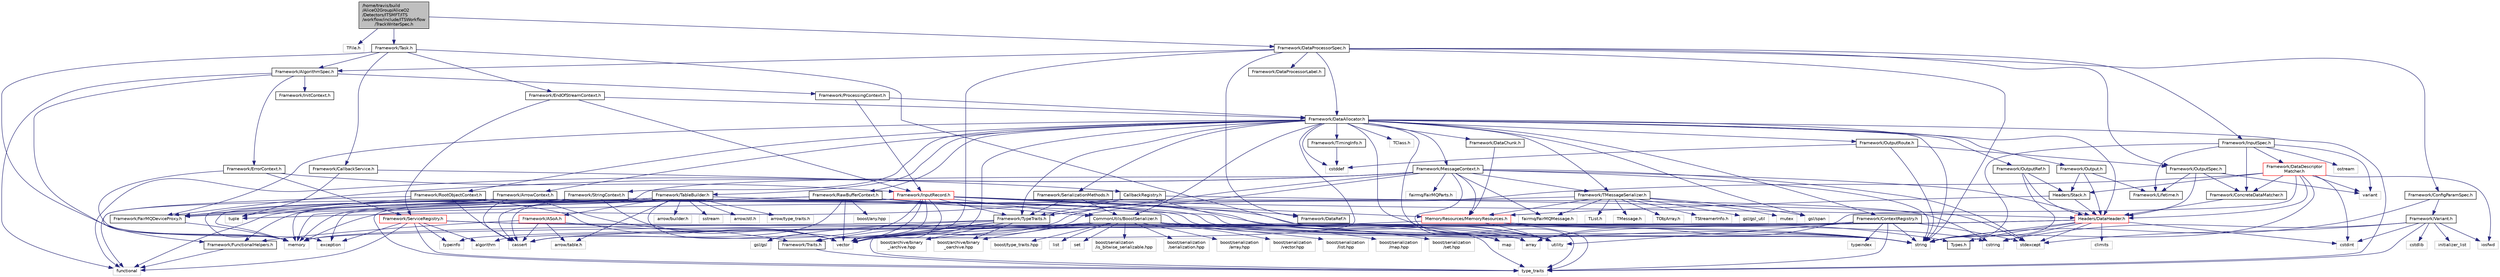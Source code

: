 digraph "/home/travis/build/AliceO2Group/AliceO2/Detectors/ITSMFT/ITS/workflow/include/ITSWorkflow/TrackWriterSpec.h"
{
 // INTERACTIVE_SVG=YES
  bgcolor="transparent";
  edge [fontname="Helvetica",fontsize="10",labelfontname="Helvetica",labelfontsize="10"];
  node [fontname="Helvetica",fontsize="10",shape=record];
  Node1 [label="/home/travis/build\l/AliceO2Group/AliceO2\l/Detectors/ITSMFT/ITS\l/workflow/include/ITSWorkflow\l/TrackWriterSpec.h",height=0.2,width=0.4,color="black", fillcolor="grey75", style="filled", fontcolor="black"];
  Node1 -> Node2 [color="midnightblue",fontsize="10",style="solid",fontname="Helvetica"];
  Node2 [label="TFile.h",height=0.2,width=0.4,color="grey75"];
  Node1 -> Node3 [color="midnightblue",fontsize="10",style="solid",fontname="Helvetica"];
  Node3 [label="Framework/DataProcessorSpec.h",height=0.2,width=0.4,color="black",URL="$d0/df4/DataProcessorSpec_8h.html"];
  Node3 -> Node4 [color="midnightblue",fontsize="10",style="solid",fontname="Helvetica"];
  Node4 [label="Framework/AlgorithmSpec.h",height=0.2,width=0.4,color="black",URL="$d0/d14/AlgorithmSpec_8h.html"];
  Node4 -> Node5 [color="midnightblue",fontsize="10",style="solid",fontname="Helvetica"];
  Node5 [label="Framework/ProcessingContext.h",height=0.2,width=0.4,color="black",URL="$de/d6a/ProcessingContext_8h.html"];
  Node5 -> Node6 [color="midnightblue",fontsize="10",style="solid",fontname="Helvetica"];
  Node6 [label="Framework/InputRecord.h",height=0.2,width=0.4,color="red",URL="$d6/d5c/InputRecord_8h.html"];
  Node6 -> Node7 [color="midnightblue",fontsize="10",style="solid",fontname="Helvetica"];
  Node7 [label="Framework/DataRef.h",height=0.2,width=0.4,color="black",URL="$d5/dfb/DataRef_8h.html"];
  Node6 -> Node8 [color="midnightblue",fontsize="10",style="solid",fontname="Helvetica"];
  Node8 [label="Framework/TypeTraits.h",height=0.2,width=0.4,color="black",URL="$d0/d95/TypeTraits_8h.html"];
  Node8 -> Node9 [color="midnightblue",fontsize="10",style="solid",fontname="Helvetica"];
  Node9 [label="type_traits",height=0.2,width=0.4,color="grey75"];
  Node8 -> Node10 [color="midnightblue",fontsize="10",style="solid",fontname="Helvetica"];
  Node10 [label="vector",height=0.2,width=0.4,color="grey75"];
  Node8 -> Node11 [color="midnightblue",fontsize="10",style="solid",fontname="Helvetica"];
  Node11 [label="memory",height=0.2,width=0.4,color="grey75"];
  Node8 -> Node12 [color="midnightblue",fontsize="10",style="solid",fontname="Helvetica"];
  Node12 [label="Framework/Traits.h",height=0.2,width=0.4,color="black",URL="$db/d31/Traits_8h.html"];
  Node12 -> Node9 [color="midnightblue",fontsize="10",style="solid",fontname="Helvetica"];
  Node8 -> Node13 [color="midnightblue",fontsize="10",style="solid",fontname="Helvetica"];
  Node13 [label="boost/archive/binary\l_iarchive.hpp",height=0.2,width=0.4,color="grey75"];
  Node8 -> Node14 [color="midnightblue",fontsize="10",style="solid",fontname="Helvetica"];
  Node14 [label="boost/archive/binary\l_oarchive.hpp",height=0.2,width=0.4,color="grey75"];
  Node8 -> Node15 [color="midnightblue",fontsize="10",style="solid",fontname="Helvetica"];
  Node15 [label="gsl/gsl",height=0.2,width=0.4,color="grey75"];
  Node6 -> Node12 [color="midnightblue",fontsize="10",style="solid",fontname="Helvetica"];
  Node6 -> Node16 [color="midnightblue",fontsize="10",style="solid",fontname="Helvetica"];
  Node16 [label="MemoryResources/MemoryResources.h",height=0.2,width=0.4,color="red",URL="$dc/d03/MemoryResources_8h.html"];
  Node16 -> Node17 [color="midnightblue",fontsize="10",style="solid",fontname="Helvetica"];
  Node17 [label="cstring",height=0.2,width=0.4,color="grey75"];
  Node16 -> Node18 [color="midnightblue",fontsize="10",style="solid",fontname="Helvetica"];
  Node18 [label="string",height=0.2,width=0.4,color="grey75"];
  Node16 -> Node9 [color="midnightblue",fontsize="10",style="solid",fontname="Helvetica"];
  Node16 -> Node19 [color="midnightblue",fontsize="10",style="solid",fontname="Helvetica"];
  Node19 [label="utility",height=0.2,width=0.4,color="grey75"];
  Node16 -> Node10 [color="midnightblue",fontsize="10",style="solid",fontname="Helvetica"];
  Node16 -> Node20 [color="midnightblue",fontsize="10",style="solid",fontname="Helvetica"];
  Node20 [label="Types.h",height=0.2,width=0.4,color="black",URL="$d7/df8/Types_8h.html"];
  Node6 -> Node21 [color="midnightblue",fontsize="10",style="solid",fontname="Helvetica"];
  Node21 [label="Headers/DataHeader.h",height=0.2,width=0.4,color="red",URL="$dc/dcd/DataHeader_8h.html"];
  Node21 -> Node22 [color="midnightblue",fontsize="10",style="solid",fontname="Helvetica"];
  Node22 [label="cstdint",height=0.2,width=0.4,color="grey75"];
  Node21 -> Node11 [color="midnightblue",fontsize="10",style="solid",fontname="Helvetica"];
  Node21 -> Node23 [color="midnightblue",fontsize="10",style="solid",fontname="Helvetica"];
  Node23 [label="cassert",height=0.2,width=0.4,color="grey75"];
  Node21 -> Node17 [color="midnightblue",fontsize="10",style="solid",fontname="Helvetica"];
  Node21 -> Node24 [color="midnightblue",fontsize="10",style="solid",fontname="Helvetica"];
  Node24 [label="algorithm",height=0.2,width=0.4,color="grey75"];
  Node21 -> Node25 [color="midnightblue",fontsize="10",style="solid",fontname="Helvetica"];
  Node25 [label="stdexcept",height=0.2,width=0.4,color="grey75"];
  Node21 -> Node18 [color="midnightblue",fontsize="10",style="solid",fontname="Helvetica"];
  Node21 -> Node26 [color="midnightblue",fontsize="10",style="solid",fontname="Helvetica"];
  Node26 [label="climits",height=0.2,width=0.4,color="grey75"];
  Node21 -> Node20 [color="midnightblue",fontsize="10",style="solid",fontname="Helvetica"];
  Node6 -> Node27 [color="midnightblue",fontsize="10",style="solid",fontname="Helvetica"];
  Node27 [label="CommonUtils/BoostSerializer.h",height=0.2,width=0.4,color="black",URL="$d7/d91/BoostSerializer_8h.html",tooltip="Templatised boost serializer/deserializer for containers and base types. "];
  Node27 -> Node19 [color="midnightblue",fontsize="10",style="solid",fontname="Helvetica"];
  Node27 -> Node9 [color="midnightblue",fontsize="10",style="solid",fontname="Helvetica"];
  Node27 -> Node28 [color="midnightblue",fontsize="10",style="solid",fontname="Helvetica"];
  Node28 [label="array",height=0.2,width=0.4,color="grey75"];
  Node27 -> Node10 [color="midnightblue",fontsize="10",style="solid",fontname="Helvetica"];
  Node27 -> Node29 [color="midnightblue",fontsize="10",style="solid",fontname="Helvetica"];
  Node29 [label="list",height=0.2,width=0.4,color="grey75"];
  Node27 -> Node30 [color="midnightblue",fontsize="10",style="solid",fontname="Helvetica"];
  Node30 [label="map",height=0.2,width=0.4,color="grey75"];
  Node27 -> Node31 [color="midnightblue",fontsize="10",style="solid",fontname="Helvetica"];
  Node31 [label="set",height=0.2,width=0.4,color="grey75"];
  Node27 -> Node13 [color="midnightblue",fontsize="10",style="solid",fontname="Helvetica"];
  Node27 -> Node14 [color="midnightblue",fontsize="10",style="solid",fontname="Helvetica"];
  Node27 -> Node32 [color="midnightblue",fontsize="10",style="solid",fontname="Helvetica"];
  Node32 [label="boost/serialization\l/is_bitwise_serializable.hpp",height=0.2,width=0.4,color="grey75"];
  Node27 -> Node33 [color="midnightblue",fontsize="10",style="solid",fontname="Helvetica"];
  Node33 [label="boost/serialization\l/serialization.hpp",height=0.2,width=0.4,color="grey75"];
  Node27 -> Node34 [color="midnightblue",fontsize="10",style="solid",fontname="Helvetica"];
  Node34 [label="boost/serialization\l/array.hpp",height=0.2,width=0.4,color="grey75"];
  Node27 -> Node35 [color="midnightblue",fontsize="10",style="solid",fontname="Helvetica"];
  Node35 [label="boost/serialization\l/vector.hpp",height=0.2,width=0.4,color="grey75"];
  Node27 -> Node36 [color="midnightblue",fontsize="10",style="solid",fontname="Helvetica"];
  Node36 [label="boost/serialization\l/list.hpp",height=0.2,width=0.4,color="grey75"];
  Node27 -> Node37 [color="midnightblue",fontsize="10",style="solid",fontname="Helvetica"];
  Node37 [label="boost/serialization\l/map.hpp",height=0.2,width=0.4,color="grey75"];
  Node27 -> Node38 [color="midnightblue",fontsize="10",style="solid",fontname="Helvetica"];
  Node38 [label="boost/serialization\l/set.hpp",height=0.2,width=0.4,color="grey75"];
  Node27 -> Node39 [color="midnightblue",fontsize="10",style="solid",fontname="Helvetica"];
  Node39 [label="boost/type_traits.hpp",height=0.2,width=0.4,color="grey75"];
  Node6 -> Node15 [color="midnightblue",fontsize="10",style="solid",fontname="Helvetica"];
  Node6 -> Node18 [color="midnightblue",fontsize="10",style="solid",fontname="Helvetica"];
  Node6 -> Node10 [color="midnightblue",fontsize="10",style="solid",fontname="Helvetica"];
  Node6 -> Node17 [color="midnightblue",fontsize="10",style="solid",fontname="Helvetica"];
  Node6 -> Node23 [color="midnightblue",fontsize="10",style="solid",fontname="Helvetica"];
  Node6 -> Node40 [color="midnightblue",fontsize="10",style="solid",fontname="Helvetica"];
  Node40 [label="exception",height=0.2,width=0.4,color="grey75"];
  Node6 -> Node11 [color="midnightblue",fontsize="10",style="solid",fontname="Helvetica"];
  Node6 -> Node9 [color="midnightblue",fontsize="10",style="solid",fontname="Helvetica"];
  Node5 -> Node41 [color="midnightblue",fontsize="10",style="solid",fontname="Helvetica"];
  Node41 [label="Framework/DataAllocator.h",height=0.2,width=0.4,color="black",URL="$d1/d28/DataAllocator_8h.html"];
  Node41 -> Node42 [color="midnightblue",fontsize="10",style="solid",fontname="Helvetica"];
  Node42 [label="Framework/ContextRegistry.h",height=0.2,width=0.4,color="black",URL="$df/d2f/ContextRegistry_8h.html"];
  Node42 -> Node43 [color="midnightblue",fontsize="10",style="solid",fontname="Helvetica"];
  Node43 [label="typeinfo",height=0.2,width=0.4,color="grey75"];
  Node42 -> Node44 [color="midnightblue",fontsize="10",style="solid",fontname="Helvetica"];
  Node44 [label="typeindex",height=0.2,width=0.4,color="grey75"];
  Node42 -> Node9 [color="midnightblue",fontsize="10",style="solid",fontname="Helvetica"];
  Node42 -> Node18 [color="midnightblue",fontsize="10",style="solid",fontname="Helvetica"];
  Node42 -> Node25 [color="midnightblue",fontsize="10",style="solid",fontname="Helvetica"];
  Node42 -> Node10 [color="midnightblue",fontsize="10",style="solid",fontname="Helvetica"];
  Node42 -> Node19 [color="midnightblue",fontsize="10",style="solid",fontname="Helvetica"];
  Node42 -> Node28 [color="midnightblue",fontsize="10",style="solid",fontname="Helvetica"];
  Node41 -> Node45 [color="midnightblue",fontsize="10",style="solid",fontname="Helvetica"];
  Node45 [label="Framework/MessageContext.h",height=0.2,width=0.4,color="black",URL="$dc/dc4/MessageContext_8h.html"];
  Node45 -> Node46 [color="midnightblue",fontsize="10",style="solid",fontname="Helvetica"];
  Node46 [label="Framework/FairMQDeviceProxy.h",height=0.2,width=0.4,color="black",URL="$d8/d71/FairMQDeviceProxy_8h.html"];
  Node46 -> Node11 [color="midnightblue",fontsize="10",style="solid",fontname="Helvetica"];
  Node45 -> Node8 [color="midnightblue",fontsize="10",style="solid",fontname="Helvetica"];
  Node45 -> Node47 [color="midnightblue",fontsize="10",style="solid",fontname="Helvetica"];
  Node47 [label="Framework/TMessageSerializer.h",height=0.2,width=0.4,color="black",URL="$d8/d3c/TMessageSerializer_8h.html"];
  Node47 -> Node48 [color="midnightblue",fontsize="10",style="solid",fontname="Helvetica"];
  Node48 [label="fairmq/FairMQMessage.h",height=0.2,width=0.4,color="grey75"];
  Node47 -> Node49 [color="midnightblue",fontsize="10",style="solid",fontname="Helvetica"];
  Node49 [label="TList.h",height=0.2,width=0.4,color="grey75"];
  Node47 -> Node50 [color="midnightblue",fontsize="10",style="solid",fontname="Helvetica"];
  Node50 [label="TMessage.h",height=0.2,width=0.4,color="grey75"];
  Node47 -> Node51 [color="midnightblue",fontsize="10",style="solid",fontname="Helvetica"];
  Node51 [label="TObjArray.h",height=0.2,width=0.4,color="grey75"];
  Node47 -> Node52 [color="midnightblue",fontsize="10",style="solid",fontname="Helvetica"];
  Node52 [label="TStreamerInfo.h",height=0.2,width=0.4,color="grey75"];
  Node47 -> Node53 [color="midnightblue",fontsize="10",style="solid",fontname="Helvetica"];
  Node53 [label="gsl/gsl_util",height=0.2,width=0.4,color="grey75"];
  Node47 -> Node54 [color="midnightblue",fontsize="10",style="solid",fontname="Helvetica"];
  Node54 [label="gsl/span",height=0.2,width=0.4,color="grey75"];
  Node47 -> Node11 [color="midnightblue",fontsize="10",style="solid",fontname="Helvetica"];
  Node47 -> Node55 [color="midnightblue",fontsize="10",style="solid",fontname="Helvetica"];
  Node55 [label="mutex",height=0.2,width=0.4,color="grey75"];
  Node47 -> Node16 [color="midnightblue",fontsize="10",style="solid",fontname="Helvetica"];
  Node45 -> Node16 [color="midnightblue",fontsize="10",style="solid",fontname="Helvetica"];
  Node45 -> Node21 [color="midnightblue",fontsize="10",style="solid",fontname="Helvetica"];
  Node45 -> Node48 [color="midnightblue",fontsize="10",style="solid",fontname="Helvetica"];
  Node45 -> Node56 [color="midnightblue",fontsize="10",style="solid",fontname="Helvetica"];
  Node56 [label="fairmq/FairMQParts.h",height=0.2,width=0.4,color="grey75"];
  Node45 -> Node10 [color="midnightblue",fontsize="10",style="solid",fontname="Helvetica"];
  Node45 -> Node23 [color="midnightblue",fontsize="10",style="solid",fontname="Helvetica"];
  Node45 -> Node18 [color="midnightblue",fontsize="10",style="solid",fontname="Helvetica"];
  Node45 -> Node9 [color="midnightblue",fontsize="10",style="solid",fontname="Helvetica"];
  Node45 -> Node25 [color="midnightblue",fontsize="10",style="solid",fontname="Helvetica"];
  Node45 -> Node57 [color="midnightblue",fontsize="10",style="solid",fontname="Helvetica"];
  Node57 [label="functional",height=0.2,width=0.4,color="grey75"];
  Node41 -> Node58 [color="midnightblue",fontsize="10",style="solid",fontname="Helvetica"];
  Node58 [label="Framework/RootObjectContext.h",height=0.2,width=0.4,color="black",URL="$d2/d80/RootObjectContext_8h.html"];
  Node58 -> Node46 [color="midnightblue",fontsize="10",style="solid",fontname="Helvetica"];
  Node58 -> Node10 [color="midnightblue",fontsize="10",style="solid",fontname="Helvetica"];
  Node58 -> Node23 [color="midnightblue",fontsize="10",style="solid",fontname="Helvetica"];
  Node58 -> Node18 [color="midnightblue",fontsize="10",style="solid",fontname="Helvetica"];
  Node58 -> Node11 [color="midnightblue",fontsize="10",style="solid",fontname="Helvetica"];
  Node41 -> Node59 [color="midnightblue",fontsize="10",style="solid",fontname="Helvetica"];
  Node59 [label="Framework/StringContext.h",height=0.2,width=0.4,color="black",URL="$dd/df6/StringContext_8h.html"];
  Node59 -> Node46 [color="midnightblue",fontsize="10",style="solid",fontname="Helvetica"];
  Node59 -> Node10 [color="midnightblue",fontsize="10",style="solid",fontname="Helvetica"];
  Node59 -> Node23 [color="midnightblue",fontsize="10",style="solid",fontname="Helvetica"];
  Node59 -> Node18 [color="midnightblue",fontsize="10",style="solid",fontname="Helvetica"];
  Node59 -> Node11 [color="midnightblue",fontsize="10",style="solid",fontname="Helvetica"];
  Node41 -> Node60 [color="midnightblue",fontsize="10",style="solid",fontname="Helvetica"];
  Node60 [label="Framework/ArrowContext.h",height=0.2,width=0.4,color="black",URL="$d8/da2/ArrowContext_8h.html"];
  Node60 -> Node46 [color="midnightblue",fontsize="10",style="solid",fontname="Helvetica"];
  Node60 -> Node23 [color="midnightblue",fontsize="10",style="solid",fontname="Helvetica"];
  Node60 -> Node57 [color="midnightblue",fontsize="10",style="solid",fontname="Helvetica"];
  Node60 -> Node11 [color="midnightblue",fontsize="10",style="solid",fontname="Helvetica"];
  Node60 -> Node18 [color="midnightblue",fontsize="10",style="solid",fontname="Helvetica"];
  Node60 -> Node10 [color="midnightblue",fontsize="10",style="solid",fontname="Helvetica"];
  Node41 -> Node61 [color="midnightblue",fontsize="10",style="solid",fontname="Helvetica"];
  Node61 [label="Framework/RawBufferContext.h",height=0.2,width=0.4,color="black",URL="$d8/d25/RawBufferContext_8h.html",tooltip=" "];
  Node61 -> Node46 [color="midnightblue",fontsize="10",style="solid",fontname="Helvetica"];
  Node61 -> Node27 [color="midnightblue",fontsize="10",style="solid",fontname="Helvetica"];
  Node61 -> Node10 [color="midnightblue",fontsize="10",style="solid",fontname="Helvetica"];
  Node61 -> Node23 [color="midnightblue",fontsize="10",style="solid",fontname="Helvetica"];
  Node61 -> Node18 [color="midnightblue",fontsize="10",style="solid",fontname="Helvetica"];
  Node61 -> Node11 [color="midnightblue",fontsize="10",style="solid",fontname="Helvetica"];
  Node61 -> Node62 [color="midnightblue",fontsize="10",style="solid",fontname="Helvetica"];
  Node62 [label="boost/any.hpp",height=0.2,width=0.4,color="grey75"];
  Node41 -> Node27 [color="midnightblue",fontsize="10",style="solid",fontname="Helvetica"];
  Node41 -> Node63 [color="midnightblue",fontsize="10",style="solid",fontname="Helvetica"];
  Node63 [label="Framework/Output.h",height=0.2,width=0.4,color="black",URL="$d3/ddf/Output_8h.html"];
  Node63 -> Node21 [color="midnightblue",fontsize="10",style="solid",fontname="Helvetica"];
  Node63 -> Node64 [color="midnightblue",fontsize="10",style="solid",fontname="Helvetica"];
  Node64 [label="Framework/Lifetime.h",height=0.2,width=0.4,color="black",URL="$dc/dca/Lifetime_8h.html"];
  Node63 -> Node65 [color="midnightblue",fontsize="10",style="solid",fontname="Helvetica"];
  Node65 [label="Headers/Stack.h",height=0.2,width=0.4,color="black",URL="$d4/d00/Headers_2include_2Headers_2Stack_8h.html"];
  Node65 -> Node16 [color="midnightblue",fontsize="10",style="solid",fontname="Helvetica"];
  Node65 -> Node21 [color="midnightblue",fontsize="10",style="solid",fontname="Helvetica"];
  Node41 -> Node66 [color="midnightblue",fontsize="10",style="solid",fontname="Helvetica"];
  Node66 [label="Framework/OutputRef.h",height=0.2,width=0.4,color="black",URL="$d6/d5a/OutputRef_8h.html"];
  Node66 -> Node21 [color="midnightblue",fontsize="10",style="solid",fontname="Helvetica"];
  Node66 -> Node65 [color="midnightblue",fontsize="10",style="solid",fontname="Helvetica"];
  Node66 -> Node18 [color="midnightblue",fontsize="10",style="solid",fontname="Helvetica"];
  Node41 -> Node67 [color="midnightblue",fontsize="10",style="solid",fontname="Helvetica"];
  Node67 [label="Framework/OutputRoute.h",height=0.2,width=0.4,color="black",URL="$d6/df4/OutputRoute_8h.html"];
  Node67 -> Node68 [color="midnightblue",fontsize="10",style="solid",fontname="Helvetica"];
  Node68 [label="Framework/OutputSpec.h",height=0.2,width=0.4,color="black",URL="$db/d2d/OutputSpec_8h.html"];
  Node68 -> Node21 [color="midnightblue",fontsize="10",style="solid",fontname="Helvetica"];
  Node68 -> Node64 [color="midnightblue",fontsize="10",style="solid",fontname="Helvetica"];
  Node68 -> Node69 [color="midnightblue",fontsize="10",style="solid",fontname="Helvetica"];
  Node69 [label="Framework/ConcreteDataMatcher.h",height=0.2,width=0.4,color="black",URL="$d0/d1b/ConcreteDataMatcher_8h.html"];
  Node69 -> Node21 [color="midnightblue",fontsize="10",style="solid",fontname="Helvetica"];
  Node68 -> Node70 [color="midnightblue",fontsize="10",style="solid",fontname="Helvetica"];
  Node70 [label="variant",height=0.2,width=0.4,color="grey75"];
  Node67 -> Node71 [color="midnightblue",fontsize="10",style="solid",fontname="Helvetica"];
  Node71 [label="cstddef",height=0.2,width=0.4,color="grey75"];
  Node67 -> Node18 [color="midnightblue",fontsize="10",style="solid",fontname="Helvetica"];
  Node41 -> Node72 [color="midnightblue",fontsize="10",style="solid",fontname="Helvetica"];
  Node72 [label="Framework/DataChunk.h",height=0.2,width=0.4,color="black",URL="$d7/d31/DataChunk_8h.html"];
  Node72 -> Node16 [color="midnightblue",fontsize="10",style="solid",fontname="Helvetica"];
  Node41 -> Node46 [color="midnightblue",fontsize="10",style="solid",fontname="Helvetica"];
  Node41 -> Node73 [color="midnightblue",fontsize="10",style="solid",fontname="Helvetica"];
  Node73 [label="Framework/TimingInfo.h",height=0.2,width=0.4,color="black",URL="$da/d2b/TimingInfo_8h.html"];
  Node73 -> Node71 [color="midnightblue",fontsize="10",style="solid",fontname="Helvetica"];
  Node41 -> Node47 [color="midnightblue",fontsize="10",style="solid",fontname="Helvetica"];
  Node41 -> Node8 [color="midnightblue",fontsize="10",style="solid",fontname="Helvetica"];
  Node41 -> Node12 [color="midnightblue",fontsize="10",style="solid",fontname="Helvetica"];
  Node41 -> Node74 [color="midnightblue",fontsize="10",style="solid",fontname="Helvetica"];
  Node74 [label="Framework/SerializationMethods.h",height=0.2,width=0.4,color="black",URL="$d1/d53/SerializationMethods_8h.html",tooltip="Type wrappers for enfording a specific serialization method. "];
  Node74 -> Node8 [color="midnightblue",fontsize="10",style="solid",fontname="Helvetica"];
  Node74 -> Node27 [color="midnightblue",fontsize="10",style="solid",fontname="Helvetica"];
  Node41 -> Node75 [color="midnightblue",fontsize="10",style="solid",fontname="Helvetica"];
  Node75 [label="Framework/TableBuilder.h",height=0.2,width=0.4,color="black",URL="$d5/d98/TableBuilder_8h.html"];
  Node75 -> Node76 [color="midnightblue",fontsize="10",style="solid",fontname="Helvetica"];
  Node76 [label="Framework/ASoA.h",height=0.2,width=0.4,color="red",URL="$de/d33/ASoA_8h.html"];
  Node76 -> Node77 [color="midnightblue",fontsize="10",style="solid",fontname="Helvetica"];
  Node77 [label="Framework/FunctionalHelpers.h",height=0.2,width=0.4,color="black",URL="$de/d9b/FunctionalHelpers_8h.html"];
  Node77 -> Node57 [color="midnightblue",fontsize="10",style="solid",fontname="Helvetica"];
  Node76 -> Node12 [color="midnightblue",fontsize="10",style="solid",fontname="Helvetica"];
  Node76 -> Node78 [color="midnightblue",fontsize="10",style="solid",fontname="Helvetica"];
  Node78 [label="arrow/table.h",height=0.2,width=0.4,color="grey75"];
  Node76 -> Node23 [color="midnightblue",fontsize="10",style="solid",fontname="Helvetica"];
  Node75 -> Node77 [color="midnightblue",fontsize="10",style="solid",fontname="Helvetica"];
  Node75 -> Node79 [color="midnightblue",fontsize="10",style="solid",fontname="Helvetica"];
  Node79 [label="sstream",height=0.2,width=0.4,color="grey75"];
  Node75 -> Node80 [color="midnightblue",fontsize="10",style="solid",fontname="Helvetica"];
  Node80 [label="arrow/stl.h",height=0.2,width=0.4,color="grey75"];
  Node75 -> Node81 [color="midnightblue",fontsize="10",style="solid",fontname="Helvetica"];
  Node81 [label="arrow/type_traits.h",height=0.2,width=0.4,color="grey75"];
  Node75 -> Node78 [color="midnightblue",fontsize="10",style="solid",fontname="Helvetica"];
  Node75 -> Node82 [color="midnightblue",fontsize="10",style="solid",fontname="Helvetica"];
  Node82 [label="arrow/builder.h",height=0.2,width=0.4,color="grey75"];
  Node75 -> Node57 [color="midnightblue",fontsize="10",style="solid",fontname="Helvetica"];
  Node75 -> Node10 [color="midnightblue",fontsize="10",style="solid",fontname="Helvetica"];
  Node75 -> Node18 [color="midnightblue",fontsize="10",style="solid",fontname="Helvetica"];
  Node75 -> Node11 [color="midnightblue",fontsize="10",style="solid",fontname="Helvetica"];
  Node75 -> Node83 [color="midnightblue",fontsize="10",style="solid",fontname="Helvetica"];
  Node83 [label="tuple",height=0.2,width=0.4,color="grey75"];
  Node41 -> Node21 [color="midnightblue",fontsize="10",style="solid",fontname="Helvetica"];
  Node41 -> Node84 [color="midnightblue",fontsize="10",style="solid",fontname="Helvetica"];
  Node84 [label="TClass.h",height=0.2,width=0.4,color="grey75"];
  Node41 -> Node54 [color="midnightblue",fontsize="10",style="solid",fontname="Helvetica"];
  Node41 -> Node10 [color="midnightblue",fontsize="10",style="solid",fontname="Helvetica"];
  Node41 -> Node30 [color="midnightblue",fontsize="10",style="solid",fontname="Helvetica"];
  Node41 -> Node18 [color="midnightblue",fontsize="10",style="solid",fontname="Helvetica"];
  Node41 -> Node19 [color="midnightblue",fontsize="10",style="solid",fontname="Helvetica"];
  Node41 -> Node9 [color="midnightblue",fontsize="10",style="solid",fontname="Helvetica"];
  Node41 -> Node71 [color="midnightblue",fontsize="10",style="solid",fontname="Helvetica"];
  Node4 -> Node85 [color="midnightblue",fontsize="10",style="solid",fontname="Helvetica"];
  Node85 [label="Framework/ErrorContext.h",height=0.2,width=0.4,color="black",URL="$d7/dad/ErrorContext_8h.html"];
  Node85 -> Node6 [color="midnightblue",fontsize="10",style="solid",fontname="Helvetica"];
  Node85 -> Node86 [color="midnightblue",fontsize="10",style="solid",fontname="Helvetica"];
  Node86 [label="Framework/ServiceRegistry.h",height=0.2,width=0.4,color="red",URL="$d8/d17/ServiceRegistry_8h.html"];
  Node86 -> Node24 [color="midnightblue",fontsize="10",style="solid",fontname="Helvetica"];
  Node86 -> Node28 [color="midnightblue",fontsize="10",style="solid",fontname="Helvetica"];
  Node86 -> Node40 [color="midnightblue",fontsize="10",style="solid",fontname="Helvetica"];
  Node86 -> Node57 [color="midnightblue",fontsize="10",style="solid",fontname="Helvetica"];
  Node86 -> Node18 [color="midnightblue",fontsize="10",style="solid",fontname="Helvetica"];
  Node86 -> Node9 [color="midnightblue",fontsize="10",style="solid",fontname="Helvetica"];
  Node86 -> Node43 [color="midnightblue",fontsize="10",style="solid",fontname="Helvetica"];
  Node85 -> Node40 [color="midnightblue",fontsize="10",style="solid",fontname="Helvetica"];
  Node4 -> Node87 [color="midnightblue",fontsize="10",style="solid",fontname="Helvetica"];
  Node87 [label="Framework/InitContext.h",height=0.2,width=0.4,color="black",URL="$d4/d2b/InitContext_8h.html"];
  Node4 -> Node77 [color="midnightblue",fontsize="10",style="solid",fontname="Helvetica"];
  Node4 -> Node57 [color="midnightblue",fontsize="10",style="solid",fontname="Helvetica"];
  Node3 -> Node88 [color="midnightblue",fontsize="10",style="solid",fontname="Helvetica"];
  Node88 [label="Framework/ConfigParamSpec.h",height=0.2,width=0.4,color="black",URL="$d0/d1c/ConfigParamSpec_8h.html"];
  Node88 -> Node89 [color="midnightblue",fontsize="10",style="solid",fontname="Helvetica"];
  Node89 [label="Framework/Variant.h",height=0.2,width=0.4,color="black",URL="$de/d56/Variant_8h.html"];
  Node89 -> Node9 [color="midnightblue",fontsize="10",style="solid",fontname="Helvetica"];
  Node89 -> Node17 [color="midnightblue",fontsize="10",style="solid",fontname="Helvetica"];
  Node89 -> Node22 [color="midnightblue",fontsize="10",style="solid",fontname="Helvetica"];
  Node89 -> Node90 [color="midnightblue",fontsize="10",style="solid",fontname="Helvetica"];
  Node90 [label="cstdlib",height=0.2,width=0.4,color="grey75"];
  Node89 -> Node25 [color="midnightblue",fontsize="10",style="solid",fontname="Helvetica"];
  Node89 -> Node91 [color="midnightblue",fontsize="10",style="solid",fontname="Helvetica"];
  Node91 [label="iosfwd",height=0.2,width=0.4,color="grey75"];
  Node89 -> Node92 [color="midnightblue",fontsize="10",style="solid",fontname="Helvetica"];
  Node92 [label="initializer_list",height=0.2,width=0.4,color="grey75"];
  Node88 -> Node18 [color="midnightblue",fontsize="10",style="solid",fontname="Helvetica"];
  Node3 -> Node41 [color="midnightblue",fontsize="10",style="solid",fontname="Helvetica"];
  Node3 -> Node93 [color="midnightblue",fontsize="10",style="solid",fontname="Helvetica"];
  Node93 [label="Framework/DataProcessorLabel.h",height=0.2,width=0.4,color="black",URL="$d1/df2/DataProcessorLabel_8h.html"];
  Node3 -> Node7 [color="midnightblue",fontsize="10",style="solid",fontname="Helvetica"];
  Node3 -> Node94 [color="midnightblue",fontsize="10",style="solid",fontname="Helvetica"];
  Node94 [label="Framework/InputSpec.h",height=0.2,width=0.4,color="black",URL="$d5/d3f/InputSpec_8h.html"];
  Node94 -> Node64 [color="midnightblue",fontsize="10",style="solid",fontname="Helvetica"];
  Node94 -> Node69 [color="midnightblue",fontsize="10",style="solid",fontname="Helvetica"];
  Node94 -> Node95 [color="midnightblue",fontsize="10",style="solid",fontname="Helvetica"];
  Node95 [label="Framework/DataDescriptor\lMatcher.h",height=0.2,width=0.4,color="red",URL="$d3/da3/DataDescriptorMatcher_8h.html"];
  Node95 -> Node69 [color="midnightblue",fontsize="10",style="solid",fontname="Helvetica"];
  Node95 -> Node21 [color="midnightblue",fontsize="10",style="solid",fontname="Helvetica"];
  Node95 -> Node65 [color="midnightblue",fontsize="10",style="solid",fontname="Helvetica"];
  Node95 -> Node28 [color="midnightblue",fontsize="10",style="solid",fontname="Helvetica"];
  Node95 -> Node22 [color="midnightblue",fontsize="10",style="solid",fontname="Helvetica"];
  Node95 -> Node91 [color="midnightblue",fontsize="10",style="solid",fontname="Helvetica"];
  Node95 -> Node18 [color="midnightblue",fontsize="10",style="solid",fontname="Helvetica"];
  Node95 -> Node70 [color="midnightblue",fontsize="10",style="solid",fontname="Helvetica"];
  Node95 -> Node10 [color="midnightblue",fontsize="10",style="solid",fontname="Helvetica"];
  Node94 -> Node18 [color="midnightblue",fontsize="10",style="solid",fontname="Helvetica"];
  Node94 -> Node96 [color="midnightblue",fontsize="10",style="solid",fontname="Helvetica"];
  Node96 [label="ostream",height=0.2,width=0.4,color="grey75"];
  Node94 -> Node70 [color="midnightblue",fontsize="10",style="solid",fontname="Helvetica"];
  Node3 -> Node68 [color="midnightblue",fontsize="10",style="solid",fontname="Helvetica"];
  Node3 -> Node18 [color="midnightblue",fontsize="10",style="solid",fontname="Helvetica"];
  Node3 -> Node10 [color="midnightblue",fontsize="10",style="solid",fontname="Helvetica"];
  Node1 -> Node97 [color="midnightblue",fontsize="10",style="solid",fontname="Helvetica"];
  Node97 [label="Framework/Task.h",height=0.2,width=0.4,color="black",URL="$df/d4f/Task_8h.html"];
  Node97 -> Node4 [color="midnightblue",fontsize="10",style="solid",fontname="Helvetica"];
  Node97 -> Node98 [color="midnightblue",fontsize="10",style="solid",fontname="Helvetica"];
  Node98 [label="Framework/CallbackService.h",height=0.2,width=0.4,color="black",URL="$d9/d7f/CallbackService_8h.html"];
  Node98 -> Node99 [color="midnightblue",fontsize="10",style="solid",fontname="Helvetica"];
  Node99 [label="CallbackRegistry.h",height=0.2,width=0.4,color="black",URL="$d7/d3e/CallbackRegistry_8h.html",tooltip="A generic registry for callbacks. "];
  Node99 -> Node8 [color="midnightblue",fontsize="10",style="solid",fontname="Helvetica"];
  Node99 -> Node83 [color="midnightblue",fontsize="10",style="solid",fontname="Helvetica"];
  Node99 -> Node25 [color="midnightblue",fontsize="10",style="solid",fontname="Helvetica"];
  Node99 -> Node19 [color="midnightblue",fontsize="10",style="solid",fontname="Helvetica"];
  Node98 -> Node83 [color="midnightblue",fontsize="10",style="solid",fontname="Helvetica"];
  Node97 -> Node100 [color="midnightblue",fontsize="10",style="solid",fontname="Helvetica"];
  Node100 [label="Framework/EndOfStreamContext.h",height=0.2,width=0.4,color="black",URL="$d0/d77/EndOfStreamContext_8h.html"];
  Node100 -> Node6 [color="midnightblue",fontsize="10",style="solid",fontname="Helvetica"];
  Node100 -> Node86 [color="midnightblue",fontsize="10",style="solid",fontname="Helvetica"];
  Node100 -> Node41 [color="midnightblue",fontsize="10",style="solid",fontname="Helvetica"];
  Node97 -> Node19 [color="midnightblue",fontsize="10",style="solid",fontname="Helvetica"];
  Node97 -> Node11 [color="midnightblue",fontsize="10",style="solid",fontname="Helvetica"];
}
